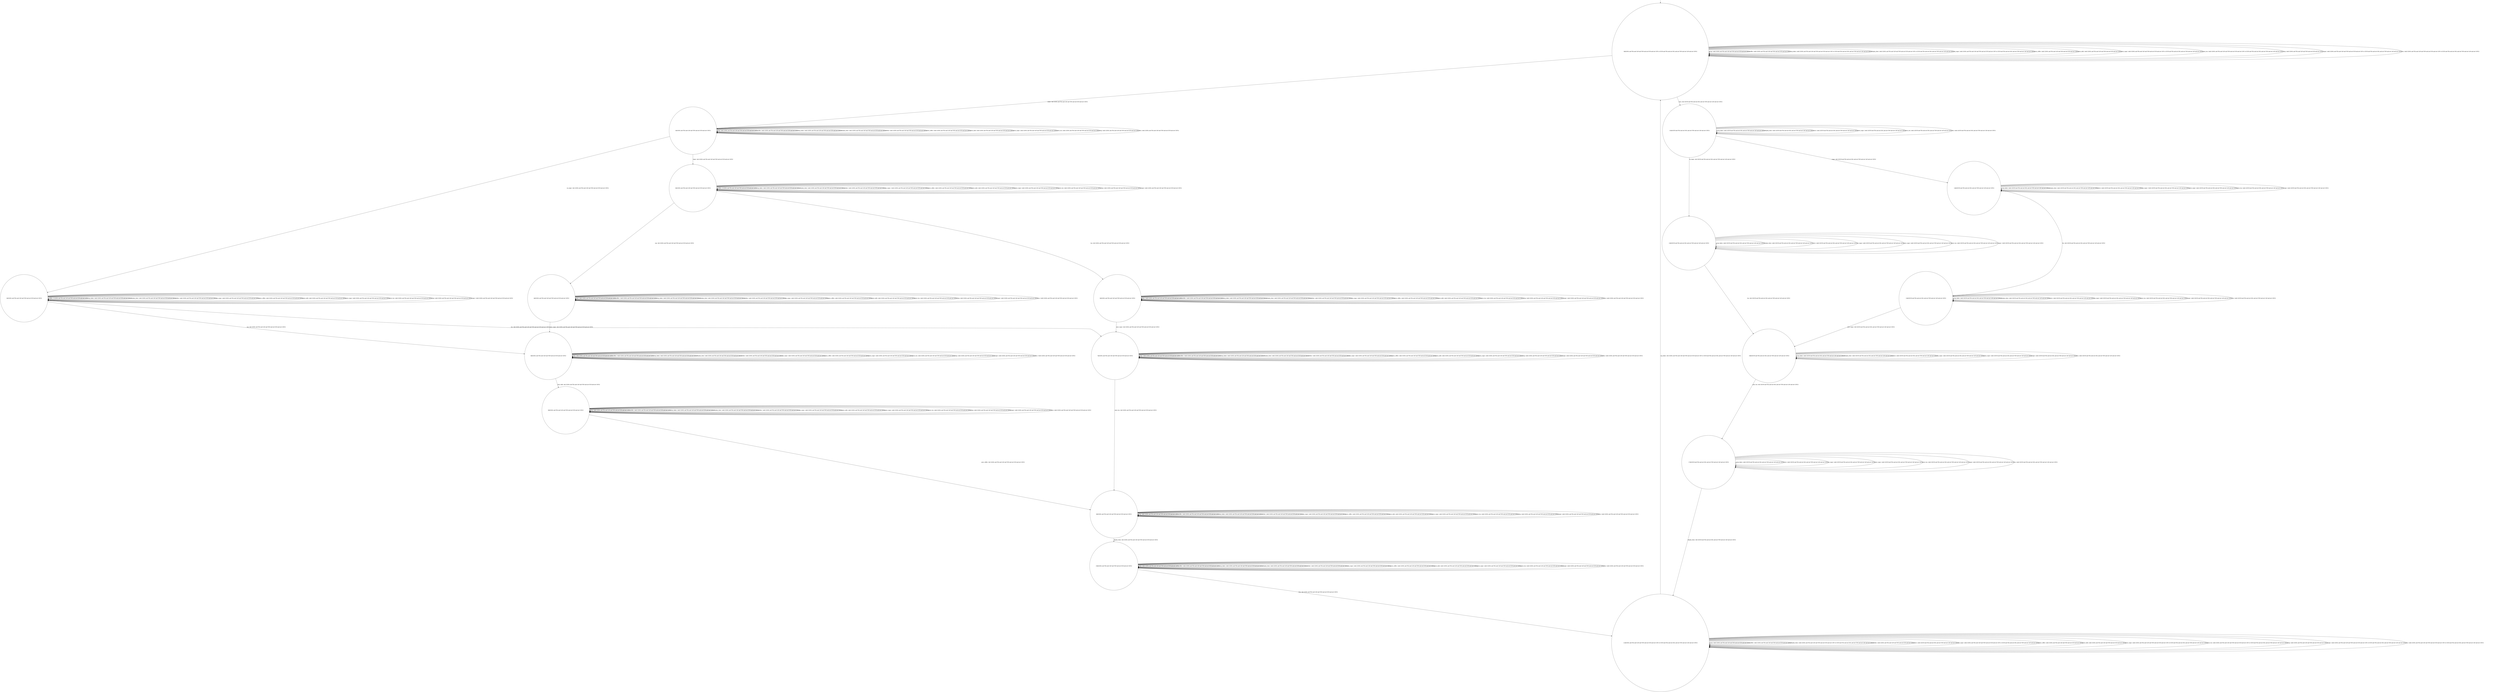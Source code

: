digraph g {
	edge [lblstyle="above, sloped"];
	s0 [shape="circle" label="0@[((DOL and TEA and CAP and TON and not EUR and not COF) or (EUR and TEA and not DOL and not TON and not CAP and not COF))]"];
	s1 [shape="circle" label="1@[((DOL and TEA and CAP and TON and not EUR and not COF))]"];
	s2 [shape="circle" label="2@[((DOL and TEA and CAP and TON and not EUR and not COF))]"];
	s3 [shape="circle" label="3@[((DOL and TEA and CAP and TON and not EUR and not COF))]"];
	s4 [shape="circle" label="4@[((DOL and TEA and CAP and TON and not EUR and not COF))]"];
	s5 [shape="circle" label="5@[((DOL and TEA and CAP and TON and not EUR and not COF))]"];
	s6 [shape="circle" label="6@[((DOL and TEA and CAP and TON and not EUR and not COF))]"];
	s7 [shape="circle" label="7@[((DOL and TEA and CAP and TON and not EUR and not COF))]"];
	s8 [shape="circle" label="8@[((DOL and TEA and CAP and TON and not EUR and not COF))]"];
	s9 [shape="circle" label="9@[((DOL and TEA and CAP and TON and not EUR and not COF))]"];
	s10 [shape="circle" label="10@[((DOL and TEA and CAP and TON and not EUR and not COF))]"];
	s11 [shape="circle" label="11@[((DOL and TEA and CAP and TON and not EUR and not COF) or (EUR and TEA and not DOL and not TON and not CAP and not COF))]"];
	s12 [shape="circle" label="12@[((EUR and TEA and not DOL and not TON and not CAP and not COF))]"];
	s13 [shape="circle" label="13@[((EUR and TEA and not DOL and not TON and not CAP and not COF))]"];
	s14 [shape="circle" label="14@[((EUR and TEA and not DOL and not TON and not CAP and not COF))]"];
	s15 [shape="circle" label="15@[((EUR and TEA and not DOL and not TON and not CAP and not COF))]"];
	s16 [shape="circle" label="16@[((EUR and TEA and not DOL and not TON and not CAP and not COF))]"];
	s17 [shape="circle" label="17@[((EUR and TEA and not DOL and not TON and not CAP and not COF))]"];
	s0 -> s0 [label="cap / nok() [((DOL and TEA and CAP and TON and not EUR and not COF))]"];
	s0 -> s0 [label="coffee / nok() [((DOL and TEA and CAP and TON and not EUR and not COF))]"];
	s0 -> s0 [label="cup_taken / nok() [((DOL and TEA and CAP and TON and not EUR and not COF) or (EUR and TEA and not DOL and not TON and not CAP and not COF))]"];
	s0 -> s0 [label="display_done / nok() [((DOL and TEA and CAP and TON and not EUR and not COF) or (EUR and TEA and not DOL and not TON and not CAP and not COF))]"];
	s0 -> s1 [label="dollar / ok() [((DOL and TEA and CAP and TON and not EUR and not COF))]"];
	s0 -> s12 [label="euro / ok() [((EUR and TEA and not DOL and not TON and not CAP and not COF))]"];
	s0 -> s0 [label="no_sugar / nok() [((DOL and TEA and CAP and TON and not EUR and not COF) or (EUR and TEA and not DOL and not TON and not CAP and not COF))]"];
	s0 -> s0 [label="pour_coffee / nok() [((DOL and TEA and CAP and TON and not EUR and not COF))]"];
	s0 -> s0 [label="pour_milk / nok() [((DOL and TEA and CAP and TON and not EUR and not COF))]"];
	s0 -> s0 [label="pour_sugar / nok() [((DOL and TEA and CAP and TON and not EUR and not COF) or (EUR and TEA and not DOL and not TON and not CAP and not COF))]"];
	s0 -> s0 [label="pour_tea / nok() [((DOL and TEA and CAP and TON and not EUR and not COF) or (EUR and TEA and not DOL and not TON and not CAP and not COF))]"];
	s0 -> s0 [label="ring / nok() [((DOL and TEA and CAP and TON and not EUR and not COF))]"];
	s0 -> s0 [label="sugar / nok() [((DOL and TEA and CAP and TON and not EUR and not COF) or (EUR and TEA and not DOL and not TON and not CAP and not COF))]"];
	s0 -> s0 [label="tea / nok() [((DOL and TEA and CAP and TON and not EUR and not COF) or (EUR and TEA and not DOL and not TON and not CAP and not COF))]"];
	s1 -> s1 [label="cap / nok() [((DOL and TEA and CAP and TON and not EUR and not COF))]"];
	s1 -> s1 [label="coffee / nok() [((DOL and TEA and CAP and TON and not EUR and not COF))]"];
	s1 -> s1 [label="cup_taken / nok() [((DOL and TEA and CAP and TON and not EUR and not COF))]"];
	s1 -> s1 [label="display_done / nok() [((DOL and TEA and CAP and TON and not EUR and not COF))]"];
	s1 -> s1 [label="dollar / nok() [((DOL and TEA and CAP and TON and not EUR and not COF))]"];
	s1 -> s2 [label="no_sugar / ok() [((DOL and TEA and CAP and TON and not EUR and not COF))]"];
	s1 -> s1 [label="pour_coffee / nok() [((DOL and TEA and CAP and TON and not EUR and not COF))]"];
	s1 -> s1 [label="pour_milk / nok() [((DOL and TEA and CAP and TON and not EUR and not COF))]"];
	s1 -> s1 [label="pour_sugar / nok() [((DOL and TEA and CAP and TON and not EUR and not COF))]"];
	s1 -> s1 [label="pour_tea / nok() [((DOL and TEA and CAP and TON and not EUR and not COF))]"];
	s1 -> s1 [label="ring / nok() [((DOL and TEA and CAP and TON and not EUR and not COF))]"];
	s1 -> s3 [label="sugar / ok() [((DOL and TEA and CAP and TON and not EUR and not COF))]"];
	s1 -> s1 [label="tea / nok() [((DOL and TEA and CAP and TON and not EUR and not COF))]"];
	s2 -> s6 [label="cap / ok() [((DOL and TEA and CAP and TON and not EUR and not COF))]"];
	s2 -> s2 [label="coffee / Ω [((DOL and TEA and CAP and TON and not EUR and not COF))]"];
	s2 -> s2 [label="cup_taken / nok() [((DOL and TEA and CAP and TON and not EUR and not COF))]"];
	s2 -> s2 [label="display_done / nok() [((DOL and TEA and CAP and TON and not EUR and not COF))]"];
	s2 -> s2 [label="dollar / nok() [((DOL and TEA and CAP and TON and not EUR and not COF))]"];
	s2 -> s2 [label="no_sugar / nok() [((DOL and TEA and CAP and TON and not EUR and not COF))]"];
	s2 -> s2 [label="pour_coffee / nok() [((DOL and TEA and CAP and TON and not EUR and not COF))]"];
	s2 -> s2 [label="pour_milk / nok() [((DOL and TEA and CAP and TON and not EUR and not COF))]"];
	s2 -> s2 [label="pour_sugar / nok() [((DOL and TEA and CAP and TON and not EUR and not COF))]"];
	s2 -> s2 [label="pour_tea / nok() [((DOL and TEA and CAP and TON and not EUR and not COF))]"];
	s2 -> s2 [label="ring / nok() [((DOL and TEA and CAP and TON and not EUR and not COF))]"];
	s2 -> s2 [label="sugar / void() [((DOL and TEA and CAP and TON and not EUR and not COF))]"];
	s2 -> s7 [label="tea / ok() [((DOL and TEA and CAP and TON and not EUR and not COF))]"];
	s3 -> s4 [label="cap / ok() [((DOL and TEA and CAP and TON and not EUR and not COF))]"];
	s3 -> s3 [label="coffee / Ω [((DOL and TEA and CAP and TON and not EUR and not COF))]"];
	s3 -> s3 [label="cup_taken / nok() [((DOL and TEA and CAP and TON and not EUR and not COF))]"];
	s3 -> s3 [label="display_done / nok() [((DOL and TEA and CAP and TON and not EUR and not COF))]"];
	s3 -> s3 [label="dollar / nok() [((DOL and TEA and CAP and TON and not EUR and not COF))]"];
	s3 -> s3 [label="no_sugar / void() [((DOL and TEA and CAP and TON and not EUR and not COF))]"];
	s3 -> s3 [label="pour_coffee / nok() [((DOL and TEA and CAP and TON and not EUR and not COF))]"];
	s3 -> s3 [label="pour_milk / nok() [((DOL and TEA and CAP and TON and not EUR and not COF))]"];
	s3 -> s3 [label="pour_sugar / nok() [((DOL and TEA and CAP and TON and not EUR and not COF))]"];
	s3 -> s3 [label="pour_tea / nok() [((DOL and TEA and CAP and TON and not EUR and not COF))]"];
	s3 -> s3 [label="ring / nok() [((DOL and TEA and CAP and TON and not EUR and not COF))]"];
	s3 -> s3 [label="sugar / nok() [((DOL and TEA and CAP and TON and not EUR and not COF))]"];
	s3 -> s5 [label="tea / ok() [((DOL and TEA and CAP and TON and not EUR and not COF))]"];
	s4 -> s4 [label="cap / nok() [((DOL and TEA and CAP and TON and not EUR and not COF))]"];
	s4 -> s4 [label="coffee / void() [((DOL and TEA and CAP and TON and not EUR and not COF))]"];
	s4 -> s4 [label="cup_taken / nok() [((DOL and TEA and CAP and TON and not EUR and not COF))]"];
	s4 -> s4 [label="display_done / nok() [((DOL and TEA and CAP and TON and not EUR and not COF))]"];
	s4 -> s4 [label="dollar / nok() [((DOL and TEA and CAP and TON and not EUR and not COF))]"];
	s4 -> s4 [label="no_sugar / nok() [((DOL and TEA and CAP and TON and not EUR and not COF))]"];
	s4 -> s4 [label="pour_coffee / nok() [((DOL and TEA and CAP and TON and not EUR and not COF))]"];
	s4 -> s4 [label="pour_milk / nok() [((DOL and TEA and CAP and TON and not EUR and not COF))]"];
	s4 -> s6 [label="pour_sugar / ok() [((DOL and TEA and CAP and TON and not EUR and not COF))]"];
	s4 -> s4 [label="pour_tea / nok() [((DOL and TEA and CAP and TON and not EUR and not COF))]"];
	s4 -> s4 [label="ring / nok() [((DOL and TEA and CAP and TON and not EUR and not COF))]"];
	s4 -> s4 [label="sugar / nok() [((DOL and TEA and CAP and TON and not EUR and not COF))]"];
	s4 -> s4 [label="tea / void() [((DOL and TEA and CAP and TON and not EUR and not COF))]"];
	s5 -> s5 [label="cap / void() [((DOL and TEA and CAP and TON and not EUR and not COF))]"];
	s5 -> s5 [label="coffee / void() [((DOL and TEA and CAP and TON and not EUR and not COF))]"];
	s5 -> s5 [label="cup_taken / nok() [((DOL and TEA and CAP and TON and not EUR and not COF))]"];
	s5 -> s5 [label="display_done / nok() [((DOL and TEA and CAP and TON and not EUR and not COF))]"];
	s5 -> s5 [label="dollar / nok() [((DOL and TEA and CAP and TON and not EUR and not COF))]"];
	s5 -> s5 [label="no_sugar / nok() [((DOL and TEA and CAP and TON and not EUR and not COF))]"];
	s5 -> s5 [label="pour_coffee / nok() [((DOL and TEA and CAP and TON and not EUR and not COF))]"];
	s5 -> s5 [label="pour_milk / nok() [((DOL and TEA and CAP and TON and not EUR and not COF))]"];
	s5 -> s7 [label="pour_sugar / ok() [((DOL and TEA and CAP and TON and not EUR and not COF))]"];
	s5 -> s5 [label="pour_tea / nok() [((DOL and TEA and CAP and TON and not EUR and not COF))]"];
	s5 -> s5 [label="ring / nok() [((DOL and TEA and CAP and TON and not EUR and not COF))]"];
	s5 -> s5 [label="sugar / nok() [((DOL and TEA and CAP and TON and not EUR and not COF))]"];
	s5 -> s5 [label="tea / nok() [((DOL and TEA and CAP and TON and not EUR and not COF))]"];
	s6 -> s6 [label="cap / nok() [((DOL and TEA and CAP and TON and not EUR and not COF))]"];
	s6 -> s6 [label="coffee / void() [((DOL and TEA and CAP and TON and not EUR and not COF))]"];
	s6 -> s6 [label="cup_taken / nok() [((DOL and TEA and CAP and TON and not EUR and not COF))]"];
	s6 -> s6 [label="display_done / nok() [((DOL and TEA and CAP and TON and not EUR and not COF))]"];
	s6 -> s6 [label="dollar / nok() [((DOL and TEA and CAP and TON and not EUR and not COF))]"];
	s6 -> s6 [label="no_sugar / nok() [((DOL and TEA and CAP and TON and not EUR and not COF))]"];
	s6 -> s6 [label="pour_coffee / nok() [((DOL and TEA and CAP and TON and not EUR and not COF))]"];
	s6 -> s9 [label="pour_milk / ok() [((DOL and TEA and CAP and TON and not EUR and not COF))]"];
	s6 -> s6 [label="pour_sugar / nok() [((DOL and TEA and CAP and TON and not EUR and not COF))]"];
	s6 -> s6 [label="pour_tea / nok() [((DOL and TEA and CAP and TON and not EUR and not COF))]"];
	s6 -> s6 [label="ring / nok() [((DOL and TEA and CAP and TON and not EUR and not COF))]"];
	s6 -> s6 [label="sugar / nok() [((DOL and TEA and CAP and TON and not EUR and not COF))]"];
	s6 -> s6 [label="tea / void() [((DOL and TEA and CAP and TON and not EUR and not COF))]"];
	s7 -> s7 [label="cap / void() [((DOL and TEA and CAP and TON and not EUR and not COF))]"];
	s7 -> s7 [label="coffee / void() [((DOL and TEA and CAP and TON and not EUR and not COF))]"];
	s7 -> s7 [label="cup_taken / nok() [((DOL and TEA and CAP and TON and not EUR and not COF))]"];
	s7 -> s7 [label="display_done / nok() [((DOL and TEA and CAP and TON and not EUR and not COF))]"];
	s7 -> s7 [label="dollar / nok() [((DOL and TEA and CAP and TON and not EUR and not COF))]"];
	s7 -> s7 [label="no_sugar / nok() [((DOL and TEA and CAP and TON and not EUR and not COF))]"];
	s7 -> s7 [label="pour_coffee / nok() [((DOL and TEA and CAP and TON and not EUR and not COF))]"];
	s7 -> s7 [label="pour_milk / nok() [((DOL and TEA and CAP and TON and not EUR and not COF))]"];
	s7 -> s7 [label="pour_sugar / nok() [((DOL and TEA and CAP and TON and not EUR and not COF))]"];
	s7 -> s8 [label="pour_tea / ok() [((DOL and TEA and CAP and TON and not EUR and not COF))]"];
	s7 -> s7 [label="ring / nok() [((DOL and TEA and CAP and TON and not EUR and not COF))]"];
	s7 -> s7 [label="sugar / nok() [((DOL and TEA and CAP and TON and not EUR and not COF))]"];
	s7 -> s7 [label="tea / nok() [((DOL and TEA and CAP and TON and not EUR and not COF))]"];
	s8 -> s8 [label="cap / nok() [((DOL and TEA and CAP and TON and not EUR and not COF))]"];
	s8 -> s8 [label="coffee / nok() [((DOL and TEA and CAP and TON and not EUR and not COF))]"];
	s8 -> s8 [label="cup_taken / nok() [((DOL and TEA and CAP and TON and not EUR and not COF))]"];
	s8 -> s10 [label="display_done / ok() [((DOL and TEA and CAP and TON and not EUR and not COF))]"];
	s8 -> s8 [label="dollar / nok() [((DOL and TEA and CAP and TON and not EUR and not COF))]"];
	s8 -> s8 [label="no_sugar / nok() [((DOL and TEA and CAP and TON and not EUR and not COF))]"];
	s8 -> s8 [label="pour_coffee / nok() [((DOL and TEA and CAP and TON and not EUR and not COF))]"];
	s8 -> s8 [label="pour_milk / nok() [((DOL and TEA and CAP and TON and not EUR and not COF))]"];
	s8 -> s8 [label="pour_sugar / nok() [((DOL and TEA and CAP and TON and not EUR and not COF))]"];
	s8 -> s8 [label="pour_tea / nok() [((DOL and TEA and CAP and TON and not EUR and not COF))]"];
	s8 -> s8 [label="ring / nok() [((DOL and TEA and CAP and TON and not EUR and not COF))]"];
	s8 -> s8 [label="sugar / nok() [((DOL and TEA and CAP and TON and not EUR and not COF))]"];
	s8 -> s8 [label="tea / nok() [((DOL and TEA and CAP and TON and not EUR and not COF))]"];
	s9 -> s9 [label="cap / nok() [((DOL and TEA and CAP and TON and not EUR and not COF))]"];
	s9 -> s9 [label="coffee / nok() [((DOL and TEA and CAP and TON and not EUR and not COF))]"];
	s9 -> s9 [label="cup_taken / nok() [((DOL and TEA and CAP and TON and not EUR and not COF))]"];
	s9 -> s9 [label="display_done / nok() [((DOL and TEA and CAP and TON and not EUR and not COF))]"];
	s9 -> s9 [label="dollar / nok() [((DOL and TEA and CAP and TON and not EUR and not COF))]"];
	s9 -> s9 [label="no_sugar / nok() [((DOL and TEA and CAP and TON and not EUR and not COF))]"];
	s9 -> s8 [label="pour_coffee / ok() [((DOL and TEA and CAP and TON and not EUR and not COF))]"];
	s9 -> s9 [label="pour_milk / nok() [((DOL and TEA and CAP and TON and not EUR and not COF))]"];
	s9 -> s9 [label="pour_sugar / nok() [((DOL and TEA and CAP and TON and not EUR and not COF))]"];
	s9 -> s9 [label="pour_tea / nok() [((DOL and TEA and CAP and TON and not EUR and not COF))]"];
	s9 -> s9 [label="ring / nok() [((DOL and TEA and CAP and TON and not EUR and not COF))]"];
	s9 -> s9 [label="sugar / nok() [((DOL and TEA and CAP and TON and not EUR and not COF))]"];
	s9 -> s9 [label="tea / nok() [((DOL and TEA and CAP and TON and not EUR and not COF))]"];
	s10 -> s10 [label="cap / nok() [((DOL and TEA and CAP and TON and not EUR and not COF))]"];
	s10 -> s10 [label="coffee / nok() [((DOL and TEA and CAP and TON and not EUR and not COF))]"];
	s10 -> s10 [label="cup_taken / nok() [((DOL and TEA and CAP and TON and not EUR and not COF))]"];
	s10 -> s10 [label="display_done / nok() [((DOL and TEA and CAP and TON and not EUR and not COF))]"];
	s10 -> s10 [label="dollar / nok() [((DOL and TEA and CAP and TON and not EUR and not COF))]"];
	s10 -> s10 [label="no_sugar / nok() [((DOL and TEA and CAP and TON and not EUR and not COF))]"];
	s10 -> s10 [label="pour_coffee / nok() [((DOL and TEA and CAP and TON and not EUR and not COF))]"];
	s10 -> s10 [label="pour_milk / nok() [((DOL and TEA and CAP and TON and not EUR and not COF))]"];
	s10 -> s10 [label="pour_sugar / nok() [((DOL and TEA and CAP and TON and not EUR and not COF))]"];
	s10 -> s10 [label="pour_tea / nok() [((DOL and TEA and CAP and TON and not EUR and not COF))]"];
	s10 -> s11 [label="ring / ok() [((DOL and TEA and CAP and TON and not EUR and not COF))]"];
	s10 -> s10 [label="sugar / nok() [((DOL and TEA and CAP and TON and not EUR and not COF))]"];
	s10 -> s10 [label="tea / nok() [((DOL and TEA and CAP and TON and not EUR and not COF))]"];
	s11 -> s11 [label="cap / nok() [((DOL and TEA and CAP and TON and not EUR and not COF))]"];
	s11 -> s11 [label="coffee / nok() [((DOL and TEA and CAP and TON and not EUR and not COF))]"];
	s11 -> s0 [label="cup_taken / ok() [((DOL and TEA and CAP and TON and not EUR and not COF) or (EUR and TEA and not DOL and not TON and not CAP and not COF))]"];
	s11 -> s11 [label="display_done / nok() [((DOL and TEA and CAP and TON and not EUR and not COF) or (EUR and TEA and not DOL and not TON and not CAP and not COF))]"];
	s11 -> s11 [label="dollar / nok() [((DOL and TEA and CAP and TON and not EUR and not COF))]"];
	s11 -> s11 [label="euro / nok() [((EUR and TEA and not DOL and not TON and not CAP and not COF))]"];
	s11 -> s11 [label="no_sugar / nok() [((DOL and TEA and CAP and TON and not EUR and not COF) or (EUR and TEA and not DOL and not TON and not CAP and not COF))]"];
	s11 -> s11 [label="pour_coffee / nok() [((DOL and TEA and CAP and TON and not EUR and not COF))]"];
	s11 -> s11 [label="pour_milk / nok() [((DOL and TEA and CAP and TON and not EUR and not COF))]"];
	s11 -> s11 [label="pour_sugar / nok() [((DOL and TEA and CAP and TON and not EUR and not COF) or (EUR and TEA and not DOL and not TON and not CAP and not COF))]"];
	s11 -> s11 [label="pour_tea / nok() [((DOL and TEA and CAP and TON and not EUR and not COF) or (EUR and TEA and not DOL and not TON and not CAP and not COF))]"];
	s11 -> s11 [label="ring / nok() [((DOL and TEA and CAP and TON and not EUR and not COF))]"];
	s11 -> s11 [label="sugar / nok() [((DOL and TEA and CAP and TON and not EUR and not COF) or (EUR and TEA and not DOL and not TON and not CAP and not COF))]"];
	s11 -> s11 [label="tea / nok() [((DOL and TEA and CAP and TON and not EUR and not COF) or (EUR and TEA and not DOL and not TON and not CAP and not COF))]"];
	s12 -> s12 [label="cup_taken / nok() [((EUR and TEA and not DOL and not TON and not CAP and not COF))]"];
	s12 -> s12 [label="display_done / nok() [((EUR and TEA and not DOL and not TON and not CAP and not COF))]"];
	s12 -> s12 [label="euro / nok() [((EUR and TEA and not DOL and not TON and not CAP and not COF))]"];
	s12 -> s13 [label="no_sugar / ok() [((EUR and TEA and not DOL and not TON and not CAP and not COF))]"];
	s12 -> s12 [label="pour_sugar / nok() [((EUR and TEA and not DOL and not TON and not CAP and not COF))]"];
	s12 -> s12 [label="pour_tea / nok() [((EUR and TEA and not DOL and not TON and not CAP and not COF))]"];
	s12 -> s14 [label="sugar / ok() [((EUR and TEA and not DOL and not TON and not CAP and not COF))]"];
	s12 -> s12 [label="tea / nok() [((EUR and TEA and not DOL and not TON and not CAP and not COF))]"];
	s13 -> s13 [label="cup_taken / nok() [((EUR and TEA and not DOL and not TON and not CAP and not COF))]"];
	s13 -> s13 [label="display_done / nok() [((EUR and TEA and not DOL and not TON and not CAP and not COF))]"];
	s13 -> s13 [label="euro / nok() [((EUR and TEA and not DOL and not TON and not CAP and not COF))]"];
	s13 -> s13 [label="no_sugar / nok() [((EUR and TEA and not DOL and not TON and not CAP and not COF))]"];
	s13 -> s13 [label="pour_sugar / nok() [((EUR and TEA and not DOL and not TON and not CAP and not COF))]"];
	s13 -> s13 [label="pour_tea / nok() [((EUR and TEA and not DOL and not TON and not CAP and not COF))]"];
	s13 -> s13 [label="sugar / void() [((EUR and TEA and not DOL and not TON and not CAP and not COF))]"];
	s13 -> s16 [label="tea / ok() [((EUR and TEA and not DOL and not TON and not CAP and not COF))]"];
	s14 -> s14 [label="cup_taken / nok() [((EUR and TEA and not DOL and not TON and not CAP and not COF))]"];
	s14 -> s14 [label="display_done / nok() [((EUR and TEA and not DOL and not TON and not CAP and not COF))]"];
	s14 -> s14 [label="euro / nok() [((EUR and TEA and not DOL and not TON and not CAP and not COF))]"];
	s14 -> s14 [label="no_sugar / void() [((EUR and TEA and not DOL and not TON and not CAP and not COF))]"];
	s14 -> s14 [label="pour_sugar / nok() [((EUR and TEA and not DOL and not TON and not CAP and not COF))]"];
	s14 -> s14 [label="pour_tea / nok() [((EUR and TEA and not DOL and not TON and not CAP and not COF))]"];
	s14 -> s14 [label="sugar / nok() [((EUR and TEA and not DOL and not TON and not CAP and not COF))]"];
	s14 -> s15 [label="tea / ok() [((EUR and TEA and not DOL and not TON and not CAP and not COF))]"];
	s15 -> s15 [label="cup_taken / nok() [((EUR and TEA and not DOL and not TON and not CAP and not COF))]"];
	s15 -> s15 [label="display_done / nok() [((EUR and TEA and not DOL and not TON and not CAP and not COF))]"];
	s15 -> s15 [label="euro / nok() [((EUR and TEA and not DOL and not TON and not CAP and not COF))]"];
	s15 -> s15 [label="no_sugar / nok() [((EUR and TEA and not DOL and not TON and not CAP and not COF))]"];
	s15 -> s16 [label="pour_sugar / ok() [((EUR and TEA and not DOL and not TON and not CAP and not COF))]"];
	s15 -> s15 [label="pour_tea / nok() [((EUR and TEA and not DOL and not TON and not CAP and not COF))]"];
	s15 -> s15 [label="sugar / nok() [((EUR and TEA and not DOL and not TON and not CAP and not COF))]"];
	s15 -> s15 [label="tea / nok() [((EUR and TEA and not DOL and not TON and not CAP and not COF))]"];
	s16 -> s16 [label="cup_taken / nok() [((EUR and TEA and not DOL and not TON and not CAP and not COF))]"];
	s16 -> s16 [label="display_done / nok() [((EUR and TEA and not DOL and not TON and not CAP and not COF))]"];
	s16 -> s16 [label="euro / nok() [((EUR and TEA and not DOL and not TON and not CAP and not COF))]"];
	s16 -> s16 [label="no_sugar / nok() [((EUR and TEA and not DOL and not TON and not CAP and not COF))]"];
	s16 -> s16 [label="pour_sugar / nok() [((EUR and TEA and not DOL and not TON and not CAP and not COF))]"];
	s16 -> s17 [label="pour_tea / ok() [((EUR and TEA and not DOL and not TON and not CAP and not COF))]"];
	s16 -> s16 [label="sugar / nok() [((EUR and TEA and not DOL and not TON and not CAP and not COF))]"];
	s16 -> s16 [label="tea / nok() [((EUR and TEA and not DOL and not TON and not CAP and not COF))]"];
	s17 -> s17 [label="cup_taken / nok() [((EUR and TEA and not DOL and not TON and not CAP and not COF))]"];
	s17 -> s11 [label="display_done / ok() [((EUR and TEA and not DOL and not TON and not CAP and not COF))]"];
	s17 -> s17 [label="euro / nok() [((EUR and TEA and not DOL and not TON and not CAP and not COF))]"];
	s17 -> s17 [label="no_sugar / nok() [((EUR and TEA and not DOL and not TON and not CAP and not COF))]"];
	s17 -> s17 [label="pour_sugar / nok() [((EUR and TEA and not DOL and not TON and not CAP and not COF))]"];
	s17 -> s17 [label="pour_tea / nok() [((EUR and TEA and not DOL and not TON and not CAP and not COF))]"];
	s17 -> s17 [label="sugar / nok() [((EUR and TEA and not DOL and not TON and not CAP and not COF))]"];
	s17 -> s17 [label="tea / nok() [((EUR and TEA and not DOL and not TON and not CAP and not COF))]"];
	__start0 [label="" shape="none" width="0" height="0"];
	__start0 -> s0;
}